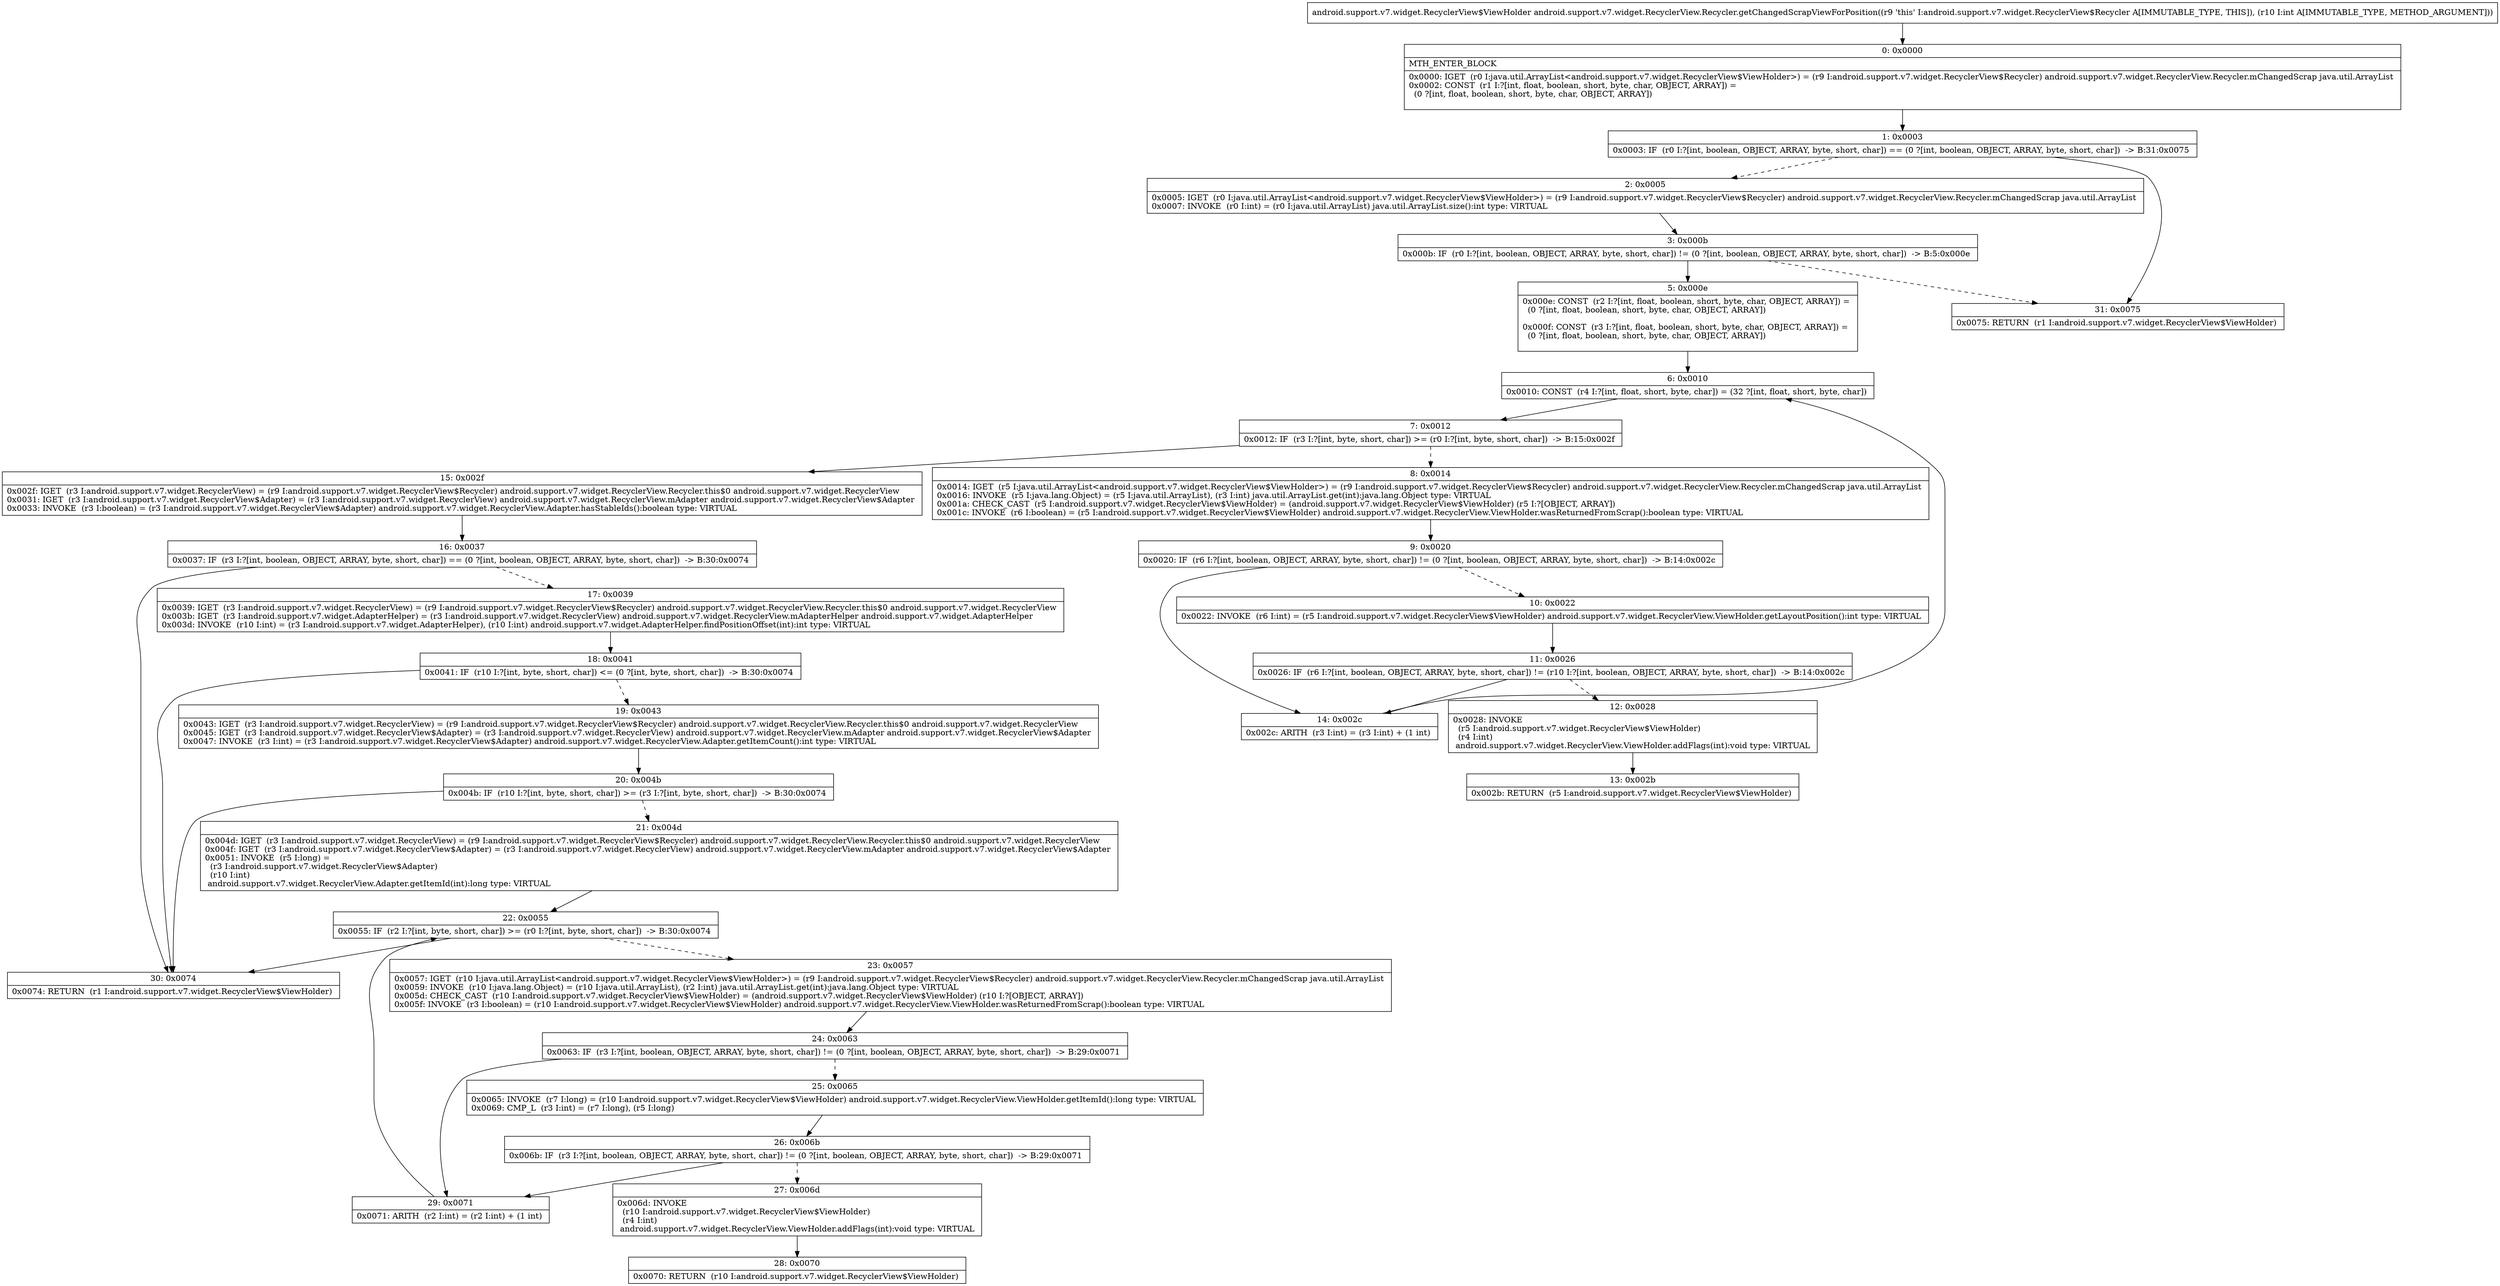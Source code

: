 digraph "CFG forandroid.support.v7.widget.RecyclerView.Recycler.getChangedScrapViewForPosition(I)Landroid\/support\/v7\/widget\/RecyclerView$ViewHolder;" {
Node_0 [shape=record,label="{0\:\ 0x0000|MTH_ENTER_BLOCK\l|0x0000: IGET  (r0 I:java.util.ArrayList\<android.support.v7.widget.RecyclerView$ViewHolder\>) = (r9 I:android.support.v7.widget.RecyclerView$Recycler) android.support.v7.widget.RecyclerView.Recycler.mChangedScrap java.util.ArrayList \l0x0002: CONST  (r1 I:?[int, float, boolean, short, byte, char, OBJECT, ARRAY]) = \l  (0 ?[int, float, boolean, short, byte, char, OBJECT, ARRAY])\l \l}"];
Node_1 [shape=record,label="{1\:\ 0x0003|0x0003: IF  (r0 I:?[int, boolean, OBJECT, ARRAY, byte, short, char]) == (0 ?[int, boolean, OBJECT, ARRAY, byte, short, char])  \-\> B:31:0x0075 \l}"];
Node_2 [shape=record,label="{2\:\ 0x0005|0x0005: IGET  (r0 I:java.util.ArrayList\<android.support.v7.widget.RecyclerView$ViewHolder\>) = (r9 I:android.support.v7.widget.RecyclerView$Recycler) android.support.v7.widget.RecyclerView.Recycler.mChangedScrap java.util.ArrayList \l0x0007: INVOKE  (r0 I:int) = (r0 I:java.util.ArrayList) java.util.ArrayList.size():int type: VIRTUAL \l}"];
Node_3 [shape=record,label="{3\:\ 0x000b|0x000b: IF  (r0 I:?[int, boolean, OBJECT, ARRAY, byte, short, char]) != (0 ?[int, boolean, OBJECT, ARRAY, byte, short, char])  \-\> B:5:0x000e \l}"];
Node_5 [shape=record,label="{5\:\ 0x000e|0x000e: CONST  (r2 I:?[int, float, boolean, short, byte, char, OBJECT, ARRAY]) = \l  (0 ?[int, float, boolean, short, byte, char, OBJECT, ARRAY])\l \l0x000f: CONST  (r3 I:?[int, float, boolean, short, byte, char, OBJECT, ARRAY]) = \l  (0 ?[int, float, boolean, short, byte, char, OBJECT, ARRAY])\l \l}"];
Node_6 [shape=record,label="{6\:\ 0x0010|0x0010: CONST  (r4 I:?[int, float, short, byte, char]) = (32 ?[int, float, short, byte, char]) \l}"];
Node_7 [shape=record,label="{7\:\ 0x0012|0x0012: IF  (r3 I:?[int, byte, short, char]) \>= (r0 I:?[int, byte, short, char])  \-\> B:15:0x002f \l}"];
Node_8 [shape=record,label="{8\:\ 0x0014|0x0014: IGET  (r5 I:java.util.ArrayList\<android.support.v7.widget.RecyclerView$ViewHolder\>) = (r9 I:android.support.v7.widget.RecyclerView$Recycler) android.support.v7.widget.RecyclerView.Recycler.mChangedScrap java.util.ArrayList \l0x0016: INVOKE  (r5 I:java.lang.Object) = (r5 I:java.util.ArrayList), (r3 I:int) java.util.ArrayList.get(int):java.lang.Object type: VIRTUAL \l0x001a: CHECK_CAST  (r5 I:android.support.v7.widget.RecyclerView$ViewHolder) = (android.support.v7.widget.RecyclerView$ViewHolder) (r5 I:?[OBJECT, ARRAY]) \l0x001c: INVOKE  (r6 I:boolean) = (r5 I:android.support.v7.widget.RecyclerView$ViewHolder) android.support.v7.widget.RecyclerView.ViewHolder.wasReturnedFromScrap():boolean type: VIRTUAL \l}"];
Node_9 [shape=record,label="{9\:\ 0x0020|0x0020: IF  (r6 I:?[int, boolean, OBJECT, ARRAY, byte, short, char]) != (0 ?[int, boolean, OBJECT, ARRAY, byte, short, char])  \-\> B:14:0x002c \l}"];
Node_10 [shape=record,label="{10\:\ 0x0022|0x0022: INVOKE  (r6 I:int) = (r5 I:android.support.v7.widget.RecyclerView$ViewHolder) android.support.v7.widget.RecyclerView.ViewHolder.getLayoutPosition():int type: VIRTUAL \l}"];
Node_11 [shape=record,label="{11\:\ 0x0026|0x0026: IF  (r6 I:?[int, boolean, OBJECT, ARRAY, byte, short, char]) != (r10 I:?[int, boolean, OBJECT, ARRAY, byte, short, char])  \-\> B:14:0x002c \l}"];
Node_12 [shape=record,label="{12\:\ 0x0028|0x0028: INVOKE  \l  (r5 I:android.support.v7.widget.RecyclerView$ViewHolder)\l  (r4 I:int)\l android.support.v7.widget.RecyclerView.ViewHolder.addFlags(int):void type: VIRTUAL \l}"];
Node_13 [shape=record,label="{13\:\ 0x002b|0x002b: RETURN  (r5 I:android.support.v7.widget.RecyclerView$ViewHolder) \l}"];
Node_14 [shape=record,label="{14\:\ 0x002c|0x002c: ARITH  (r3 I:int) = (r3 I:int) + (1 int) \l}"];
Node_15 [shape=record,label="{15\:\ 0x002f|0x002f: IGET  (r3 I:android.support.v7.widget.RecyclerView) = (r9 I:android.support.v7.widget.RecyclerView$Recycler) android.support.v7.widget.RecyclerView.Recycler.this$0 android.support.v7.widget.RecyclerView \l0x0031: IGET  (r3 I:android.support.v7.widget.RecyclerView$Adapter) = (r3 I:android.support.v7.widget.RecyclerView) android.support.v7.widget.RecyclerView.mAdapter android.support.v7.widget.RecyclerView$Adapter \l0x0033: INVOKE  (r3 I:boolean) = (r3 I:android.support.v7.widget.RecyclerView$Adapter) android.support.v7.widget.RecyclerView.Adapter.hasStableIds():boolean type: VIRTUAL \l}"];
Node_16 [shape=record,label="{16\:\ 0x0037|0x0037: IF  (r3 I:?[int, boolean, OBJECT, ARRAY, byte, short, char]) == (0 ?[int, boolean, OBJECT, ARRAY, byte, short, char])  \-\> B:30:0x0074 \l}"];
Node_17 [shape=record,label="{17\:\ 0x0039|0x0039: IGET  (r3 I:android.support.v7.widget.RecyclerView) = (r9 I:android.support.v7.widget.RecyclerView$Recycler) android.support.v7.widget.RecyclerView.Recycler.this$0 android.support.v7.widget.RecyclerView \l0x003b: IGET  (r3 I:android.support.v7.widget.AdapterHelper) = (r3 I:android.support.v7.widget.RecyclerView) android.support.v7.widget.RecyclerView.mAdapterHelper android.support.v7.widget.AdapterHelper \l0x003d: INVOKE  (r10 I:int) = (r3 I:android.support.v7.widget.AdapterHelper), (r10 I:int) android.support.v7.widget.AdapterHelper.findPositionOffset(int):int type: VIRTUAL \l}"];
Node_18 [shape=record,label="{18\:\ 0x0041|0x0041: IF  (r10 I:?[int, byte, short, char]) \<= (0 ?[int, byte, short, char])  \-\> B:30:0x0074 \l}"];
Node_19 [shape=record,label="{19\:\ 0x0043|0x0043: IGET  (r3 I:android.support.v7.widget.RecyclerView) = (r9 I:android.support.v7.widget.RecyclerView$Recycler) android.support.v7.widget.RecyclerView.Recycler.this$0 android.support.v7.widget.RecyclerView \l0x0045: IGET  (r3 I:android.support.v7.widget.RecyclerView$Adapter) = (r3 I:android.support.v7.widget.RecyclerView) android.support.v7.widget.RecyclerView.mAdapter android.support.v7.widget.RecyclerView$Adapter \l0x0047: INVOKE  (r3 I:int) = (r3 I:android.support.v7.widget.RecyclerView$Adapter) android.support.v7.widget.RecyclerView.Adapter.getItemCount():int type: VIRTUAL \l}"];
Node_20 [shape=record,label="{20\:\ 0x004b|0x004b: IF  (r10 I:?[int, byte, short, char]) \>= (r3 I:?[int, byte, short, char])  \-\> B:30:0x0074 \l}"];
Node_21 [shape=record,label="{21\:\ 0x004d|0x004d: IGET  (r3 I:android.support.v7.widget.RecyclerView) = (r9 I:android.support.v7.widget.RecyclerView$Recycler) android.support.v7.widget.RecyclerView.Recycler.this$0 android.support.v7.widget.RecyclerView \l0x004f: IGET  (r3 I:android.support.v7.widget.RecyclerView$Adapter) = (r3 I:android.support.v7.widget.RecyclerView) android.support.v7.widget.RecyclerView.mAdapter android.support.v7.widget.RecyclerView$Adapter \l0x0051: INVOKE  (r5 I:long) = \l  (r3 I:android.support.v7.widget.RecyclerView$Adapter)\l  (r10 I:int)\l android.support.v7.widget.RecyclerView.Adapter.getItemId(int):long type: VIRTUAL \l}"];
Node_22 [shape=record,label="{22\:\ 0x0055|0x0055: IF  (r2 I:?[int, byte, short, char]) \>= (r0 I:?[int, byte, short, char])  \-\> B:30:0x0074 \l}"];
Node_23 [shape=record,label="{23\:\ 0x0057|0x0057: IGET  (r10 I:java.util.ArrayList\<android.support.v7.widget.RecyclerView$ViewHolder\>) = (r9 I:android.support.v7.widget.RecyclerView$Recycler) android.support.v7.widget.RecyclerView.Recycler.mChangedScrap java.util.ArrayList \l0x0059: INVOKE  (r10 I:java.lang.Object) = (r10 I:java.util.ArrayList), (r2 I:int) java.util.ArrayList.get(int):java.lang.Object type: VIRTUAL \l0x005d: CHECK_CAST  (r10 I:android.support.v7.widget.RecyclerView$ViewHolder) = (android.support.v7.widget.RecyclerView$ViewHolder) (r10 I:?[OBJECT, ARRAY]) \l0x005f: INVOKE  (r3 I:boolean) = (r10 I:android.support.v7.widget.RecyclerView$ViewHolder) android.support.v7.widget.RecyclerView.ViewHolder.wasReturnedFromScrap():boolean type: VIRTUAL \l}"];
Node_24 [shape=record,label="{24\:\ 0x0063|0x0063: IF  (r3 I:?[int, boolean, OBJECT, ARRAY, byte, short, char]) != (0 ?[int, boolean, OBJECT, ARRAY, byte, short, char])  \-\> B:29:0x0071 \l}"];
Node_25 [shape=record,label="{25\:\ 0x0065|0x0065: INVOKE  (r7 I:long) = (r10 I:android.support.v7.widget.RecyclerView$ViewHolder) android.support.v7.widget.RecyclerView.ViewHolder.getItemId():long type: VIRTUAL \l0x0069: CMP_L  (r3 I:int) = (r7 I:long), (r5 I:long) \l}"];
Node_26 [shape=record,label="{26\:\ 0x006b|0x006b: IF  (r3 I:?[int, boolean, OBJECT, ARRAY, byte, short, char]) != (0 ?[int, boolean, OBJECT, ARRAY, byte, short, char])  \-\> B:29:0x0071 \l}"];
Node_27 [shape=record,label="{27\:\ 0x006d|0x006d: INVOKE  \l  (r10 I:android.support.v7.widget.RecyclerView$ViewHolder)\l  (r4 I:int)\l android.support.v7.widget.RecyclerView.ViewHolder.addFlags(int):void type: VIRTUAL \l}"];
Node_28 [shape=record,label="{28\:\ 0x0070|0x0070: RETURN  (r10 I:android.support.v7.widget.RecyclerView$ViewHolder) \l}"];
Node_29 [shape=record,label="{29\:\ 0x0071|0x0071: ARITH  (r2 I:int) = (r2 I:int) + (1 int) \l}"];
Node_30 [shape=record,label="{30\:\ 0x0074|0x0074: RETURN  (r1 I:android.support.v7.widget.RecyclerView$ViewHolder) \l}"];
Node_31 [shape=record,label="{31\:\ 0x0075|0x0075: RETURN  (r1 I:android.support.v7.widget.RecyclerView$ViewHolder) \l}"];
MethodNode[shape=record,label="{android.support.v7.widget.RecyclerView$ViewHolder android.support.v7.widget.RecyclerView.Recycler.getChangedScrapViewForPosition((r9 'this' I:android.support.v7.widget.RecyclerView$Recycler A[IMMUTABLE_TYPE, THIS]), (r10 I:int A[IMMUTABLE_TYPE, METHOD_ARGUMENT])) }"];
MethodNode -> Node_0;
Node_0 -> Node_1;
Node_1 -> Node_2[style=dashed];
Node_1 -> Node_31;
Node_2 -> Node_3;
Node_3 -> Node_5;
Node_3 -> Node_31[style=dashed];
Node_5 -> Node_6;
Node_6 -> Node_7;
Node_7 -> Node_8[style=dashed];
Node_7 -> Node_15;
Node_8 -> Node_9;
Node_9 -> Node_10[style=dashed];
Node_9 -> Node_14;
Node_10 -> Node_11;
Node_11 -> Node_12[style=dashed];
Node_11 -> Node_14;
Node_12 -> Node_13;
Node_14 -> Node_6;
Node_15 -> Node_16;
Node_16 -> Node_17[style=dashed];
Node_16 -> Node_30;
Node_17 -> Node_18;
Node_18 -> Node_19[style=dashed];
Node_18 -> Node_30;
Node_19 -> Node_20;
Node_20 -> Node_21[style=dashed];
Node_20 -> Node_30;
Node_21 -> Node_22;
Node_22 -> Node_23[style=dashed];
Node_22 -> Node_30;
Node_23 -> Node_24;
Node_24 -> Node_25[style=dashed];
Node_24 -> Node_29;
Node_25 -> Node_26;
Node_26 -> Node_27[style=dashed];
Node_26 -> Node_29;
Node_27 -> Node_28;
Node_29 -> Node_22;
}

